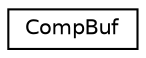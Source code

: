 digraph G
{
  edge [fontname="Helvetica",fontsize="10",labelfontname="Helvetica",labelfontsize="10"];
  node [fontname="Helvetica",fontsize="10",shape=record];
  rankdir=LR;
  Node1 [label="CompBuf",height=0.2,width=0.4,color="black", fillcolor="white", style="filled",URL="$de/d2a/structCompBuf.html"];
}
